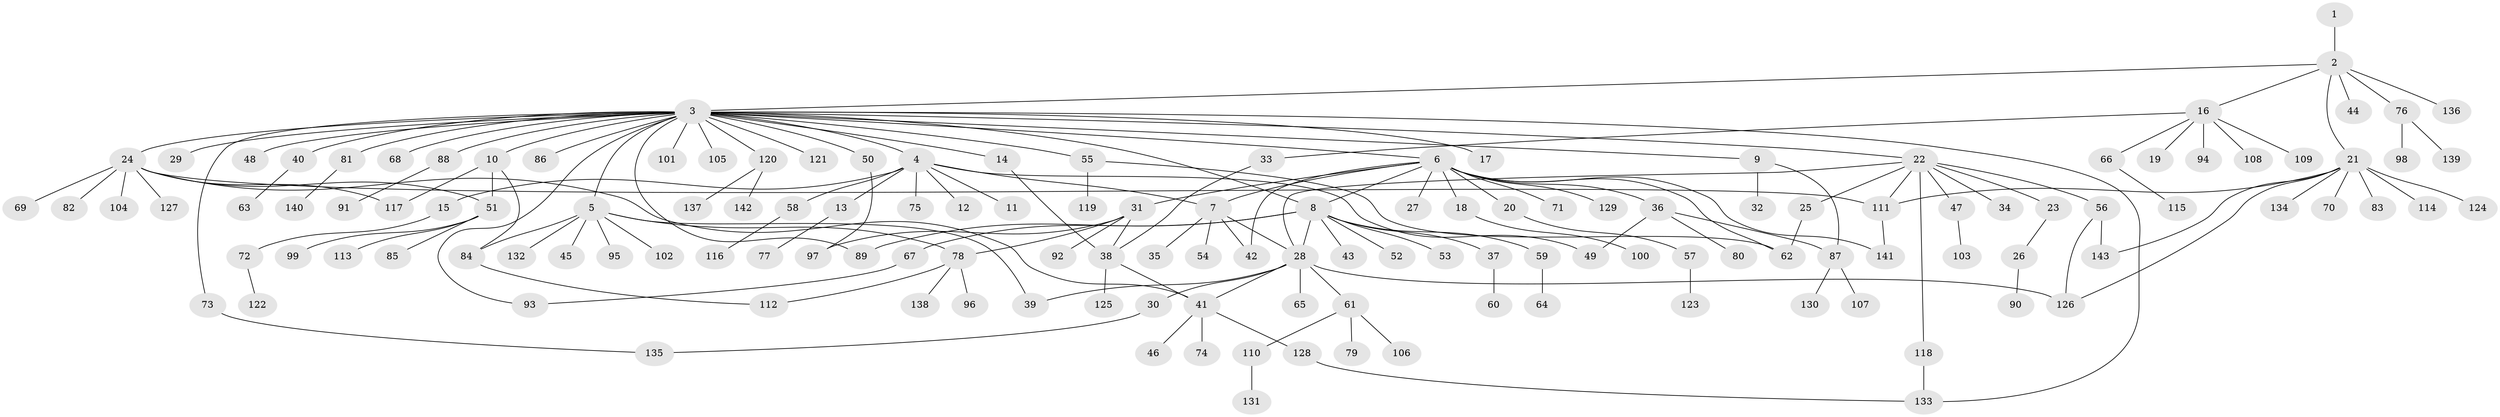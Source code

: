// Generated by graph-tools (version 1.1) at 2025/46/03/09/25 04:46:51]
// undirected, 143 vertices, 173 edges
graph export_dot {
graph [start="1"]
  node [color=gray90,style=filled];
  1;
  2;
  3;
  4;
  5;
  6;
  7;
  8;
  9;
  10;
  11;
  12;
  13;
  14;
  15;
  16;
  17;
  18;
  19;
  20;
  21;
  22;
  23;
  24;
  25;
  26;
  27;
  28;
  29;
  30;
  31;
  32;
  33;
  34;
  35;
  36;
  37;
  38;
  39;
  40;
  41;
  42;
  43;
  44;
  45;
  46;
  47;
  48;
  49;
  50;
  51;
  52;
  53;
  54;
  55;
  56;
  57;
  58;
  59;
  60;
  61;
  62;
  63;
  64;
  65;
  66;
  67;
  68;
  69;
  70;
  71;
  72;
  73;
  74;
  75;
  76;
  77;
  78;
  79;
  80;
  81;
  82;
  83;
  84;
  85;
  86;
  87;
  88;
  89;
  90;
  91;
  92;
  93;
  94;
  95;
  96;
  97;
  98;
  99;
  100;
  101;
  102;
  103;
  104;
  105;
  106;
  107;
  108;
  109;
  110;
  111;
  112;
  113;
  114;
  115;
  116;
  117;
  118;
  119;
  120;
  121;
  122;
  123;
  124;
  125;
  126;
  127;
  128;
  129;
  130;
  131;
  132;
  133;
  134;
  135;
  136;
  137;
  138;
  139;
  140;
  141;
  142;
  143;
  1 -- 2;
  2 -- 3;
  2 -- 16;
  2 -- 21;
  2 -- 44;
  2 -- 76;
  2 -- 136;
  3 -- 4;
  3 -- 5;
  3 -- 6;
  3 -- 8;
  3 -- 9;
  3 -- 10;
  3 -- 14;
  3 -- 17;
  3 -- 22;
  3 -- 24;
  3 -- 29;
  3 -- 40;
  3 -- 48;
  3 -- 50;
  3 -- 55;
  3 -- 68;
  3 -- 73;
  3 -- 81;
  3 -- 86;
  3 -- 88;
  3 -- 89;
  3 -- 93;
  3 -- 101;
  3 -- 105;
  3 -- 120;
  3 -- 121;
  3 -- 133;
  4 -- 7;
  4 -- 11;
  4 -- 12;
  4 -- 13;
  4 -- 15;
  4 -- 49;
  4 -- 58;
  4 -- 75;
  5 -- 39;
  5 -- 45;
  5 -- 78;
  5 -- 84;
  5 -- 95;
  5 -- 102;
  5 -- 132;
  6 -- 7;
  6 -- 8;
  6 -- 18;
  6 -- 20;
  6 -- 27;
  6 -- 31;
  6 -- 36;
  6 -- 42;
  6 -- 62;
  6 -- 71;
  6 -- 129;
  6 -- 141;
  7 -- 28;
  7 -- 35;
  7 -- 42;
  7 -- 54;
  8 -- 28;
  8 -- 37;
  8 -- 43;
  8 -- 52;
  8 -- 53;
  8 -- 59;
  8 -- 67;
  8 -- 89;
  9 -- 32;
  9 -- 87;
  10 -- 51;
  10 -- 84;
  10 -- 117;
  13 -- 77;
  14 -- 38;
  15 -- 72;
  16 -- 19;
  16 -- 33;
  16 -- 66;
  16 -- 94;
  16 -- 108;
  16 -- 109;
  18 -- 100;
  20 -- 57;
  21 -- 70;
  21 -- 83;
  21 -- 111;
  21 -- 114;
  21 -- 124;
  21 -- 126;
  21 -- 134;
  21 -- 143;
  22 -- 23;
  22 -- 25;
  22 -- 28;
  22 -- 34;
  22 -- 47;
  22 -- 56;
  22 -- 111;
  22 -- 118;
  23 -- 26;
  24 -- 41;
  24 -- 51;
  24 -- 69;
  24 -- 82;
  24 -- 104;
  24 -- 111;
  24 -- 117;
  24 -- 127;
  25 -- 62;
  26 -- 90;
  28 -- 30;
  28 -- 39;
  28 -- 41;
  28 -- 61;
  28 -- 65;
  28 -- 126;
  30 -- 135;
  31 -- 38;
  31 -- 78;
  31 -- 92;
  31 -- 97;
  33 -- 38;
  36 -- 49;
  36 -- 80;
  36 -- 87;
  37 -- 60;
  38 -- 41;
  38 -- 125;
  40 -- 63;
  41 -- 46;
  41 -- 74;
  41 -- 128;
  47 -- 103;
  50 -- 97;
  51 -- 85;
  51 -- 99;
  51 -- 113;
  55 -- 62;
  55 -- 119;
  56 -- 126;
  56 -- 143;
  57 -- 123;
  58 -- 116;
  59 -- 64;
  61 -- 79;
  61 -- 106;
  61 -- 110;
  66 -- 115;
  67 -- 93;
  72 -- 122;
  73 -- 135;
  76 -- 98;
  76 -- 139;
  78 -- 96;
  78 -- 112;
  78 -- 138;
  81 -- 140;
  84 -- 112;
  87 -- 107;
  87 -- 130;
  88 -- 91;
  110 -- 131;
  111 -- 141;
  118 -- 133;
  120 -- 137;
  120 -- 142;
  128 -- 133;
}
